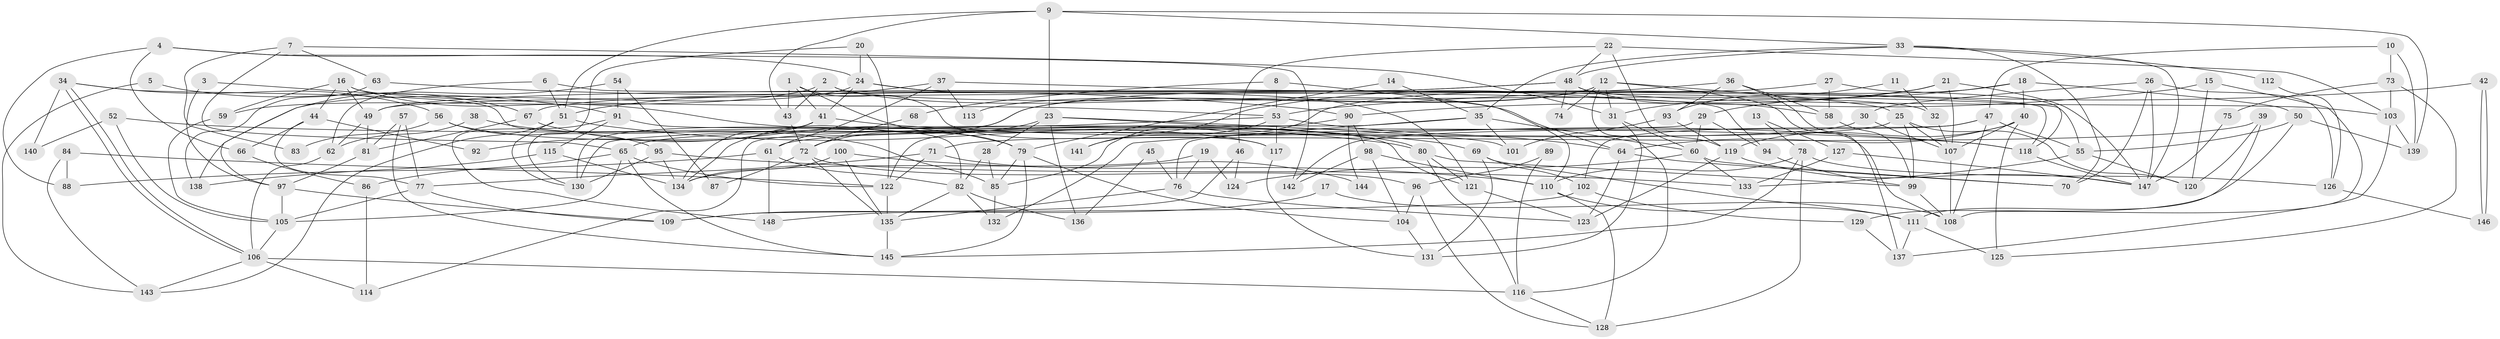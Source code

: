 // coarse degree distribution, {6: 0.14285714285714285, 5: 0.14285714285714285, 2: 0.11224489795918367, 4: 0.14285714285714285, 3: 0.22448979591836735, 10: 0.030612244897959183, 8: 0.061224489795918366, 7: 0.11224489795918367, 9: 0.030612244897959183}
// Generated by graph-tools (version 1.1) at 2025/41/03/06/25 10:41:55]
// undirected, 148 vertices, 296 edges
graph export_dot {
graph [start="1"]
  node [color=gray90,style=filled];
  1;
  2;
  3;
  4;
  5;
  6;
  7;
  8;
  9;
  10;
  11;
  12;
  13;
  14;
  15;
  16;
  17;
  18;
  19;
  20;
  21;
  22;
  23;
  24;
  25;
  26;
  27;
  28;
  29;
  30;
  31;
  32;
  33;
  34;
  35;
  36;
  37;
  38;
  39;
  40;
  41;
  42;
  43;
  44;
  45;
  46;
  47;
  48;
  49;
  50;
  51;
  52;
  53;
  54;
  55;
  56;
  57;
  58;
  59;
  60;
  61;
  62;
  63;
  64;
  65;
  66;
  67;
  68;
  69;
  70;
  71;
  72;
  73;
  74;
  75;
  76;
  77;
  78;
  79;
  80;
  81;
  82;
  83;
  84;
  85;
  86;
  87;
  88;
  89;
  90;
  91;
  92;
  93;
  94;
  95;
  96;
  97;
  98;
  99;
  100;
  101;
  102;
  103;
  104;
  105;
  106;
  107;
  108;
  109;
  110;
  111;
  112;
  113;
  114;
  115;
  116;
  117;
  118;
  119;
  120;
  121;
  122;
  123;
  124;
  125;
  126;
  127;
  128;
  129;
  130;
  131;
  132;
  133;
  134;
  135;
  136;
  137;
  138;
  139;
  140;
  141;
  142;
  143;
  144;
  145;
  146;
  147;
  148;
  1 -- 43;
  1 -- 41;
  1 -- 79;
  1 -- 117;
  2 -- 64;
  2 -- 43;
  2 -- 32;
  2 -- 59;
  3 -- 91;
  3 -- 97;
  4 -- 142;
  4 -- 88;
  4 -- 24;
  4 -- 66;
  5 -- 67;
  5 -- 143;
  6 -- 94;
  6 -- 51;
  6 -- 62;
  7 -- 65;
  7 -- 31;
  7 -- 63;
  7 -- 83;
  8 -- 53;
  8 -- 110;
  8 -- 68;
  9 -- 23;
  9 -- 139;
  9 -- 33;
  9 -- 43;
  9 -- 51;
  10 -- 139;
  10 -- 47;
  10 -- 73;
  11 -- 32;
  11 -- 93;
  12 -- 25;
  12 -- 134;
  12 -- 31;
  12 -- 74;
  12 -- 108;
  12 -- 113;
  12 -- 116;
  13 -- 127;
  13 -- 78;
  14 -- 35;
  14 -- 79;
  15 -- 120;
  15 -- 108;
  15 -- 90;
  16 -- 59;
  16 -- 49;
  16 -- 44;
  16 -- 53;
  16 -- 80;
  17 -- 109;
  17 -- 108;
  18 -- 29;
  18 -- 40;
  18 -- 50;
  18 -- 85;
  19 -- 134;
  19 -- 76;
  19 -- 124;
  20 -- 24;
  20 -- 130;
  20 -- 122;
  21 -- 31;
  21 -- 107;
  21 -- 141;
  21 -- 147;
  22 -- 48;
  22 -- 119;
  22 -- 46;
  22 -- 103;
  23 -- 101;
  23 -- 28;
  23 -- 69;
  23 -- 72;
  23 -- 136;
  24 -- 138;
  24 -- 41;
  24 -- 118;
  24 -- 121;
  25 -- 99;
  25 -- 107;
  25 -- 61;
  25 -- 120;
  26 -- 147;
  26 -- 30;
  26 -- 70;
  26 -- 126;
  27 -- 118;
  27 -- 49;
  27 -- 58;
  28 -- 82;
  28 -- 85;
  29 -- 60;
  29 -- 76;
  29 -- 94;
  30 -- 65;
  30 -- 107;
  31 -- 60;
  31 -- 131;
  32 -- 107;
  33 -- 70;
  33 -- 35;
  33 -- 48;
  33 -- 112;
  33 -- 147;
  34 -- 106;
  34 -- 106;
  34 -- 56;
  34 -- 82;
  34 -- 140;
  35 -- 122;
  35 -- 60;
  35 -- 101;
  35 -- 132;
  36 -- 130;
  36 -- 137;
  36 -- 58;
  36 -- 93;
  37 -- 61;
  37 -- 51;
  37 -- 55;
  37 -- 113;
  38 -- 85;
  38 -- 62;
  39 -- 71;
  39 -- 111;
  39 -- 120;
  40 -- 119;
  40 -- 125;
  40 -- 64;
  40 -- 107;
  41 -- 118;
  41 -- 92;
  41 -- 134;
  42 -- 146;
  42 -- 146;
  42 -- 53;
  43 -- 72;
  44 -- 77;
  44 -- 66;
  44 -- 92;
  45 -- 136;
  45 -- 76;
  46 -- 124;
  46 -- 109;
  47 -- 55;
  47 -- 108;
  47 -- 102;
  47 -- 142;
  48 -- 58;
  48 -- 49;
  48 -- 67;
  48 -- 74;
  48 -- 103;
  49 -- 62;
  49 -- 81;
  50 -- 55;
  50 -- 129;
  50 -- 139;
  51 -- 80;
  51 -- 130;
  51 -- 143;
  52 -- 105;
  52 -- 118;
  52 -- 140;
  53 -- 117;
  53 -- 64;
  53 -- 130;
  53 -- 141;
  54 -- 97;
  54 -- 91;
  54 -- 87;
  55 -- 120;
  55 -- 133;
  56 -- 95;
  56 -- 117;
  56 -- 83;
  57 -- 145;
  57 -- 81;
  57 -- 77;
  58 -- 99;
  59 -- 105;
  60 -- 70;
  60 -- 124;
  60 -- 133;
  61 -- 82;
  61 -- 88;
  61 -- 148;
  62 -- 106;
  63 -- 90;
  63 -- 138;
  64 -- 70;
  64 -- 123;
  65 -- 105;
  65 -- 86;
  65 -- 122;
  65 -- 145;
  66 -- 86;
  67 -- 79;
  67 -- 81;
  68 -- 72;
  69 -- 111;
  69 -- 102;
  69 -- 131;
  71 -- 122;
  71 -- 77;
  71 -- 144;
  72 -- 135;
  72 -- 87;
  72 -- 96;
  73 -- 103;
  73 -- 75;
  73 -- 125;
  75 -- 147;
  76 -- 135;
  76 -- 123;
  77 -- 109;
  77 -- 105;
  78 -- 145;
  78 -- 110;
  78 -- 126;
  78 -- 128;
  79 -- 145;
  79 -- 85;
  79 -- 104;
  80 -- 116;
  80 -- 99;
  80 -- 121;
  81 -- 97;
  82 -- 132;
  82 -- 135;
  82 -- 136;
  84 -- 122;
  84 -- 143;
  84 -- 88;
  85 -- 132;
  86 -- 114;
  89 -- 96;
  89 -- 116;
  90 -- 98;
  90 -- 114;
  90 -- 144;
  91 -- 148;
  91 -- 121;
  91 -- 115;
  93 -- 119;
  93 -- 101;
  94 -- 99;
  95 -- 133;
  95 -- 130;
  95 -- 134;
  96 -- 104;
  96 -- 128;
  97 -- 105;
  97 -- 109;
  98 -- 110;
  98 -- 104;
  98 -- 142;
  99 -- 108;
  100 -- 134;
  100 -- 135;
  100 -- 110;
  102 -- 129;
  102 -- 148;
  103 -- 137;
  103 -- 139;
  104 -- 131;
  105 -- 106;
  106 -- 116;
  106 -- 114;
  106 -- 143;
  107 -- 108;
  110 -- 128;
  110 -- 111;
  111 -- 137;
  111 -- 125;
  112 -- 126;
  115 -- 134;
  115 -- 138;
  116 -- 128;
  117 -- 131;
  118 -- 147;
  119 -- 147;
  119 -- 123;
  121 -- 123;
  122 -- 135;
  126 -- 146;
  127 -- 147;
  127 -- 133;
  129 -- 137;
  135 -- 145;
}
